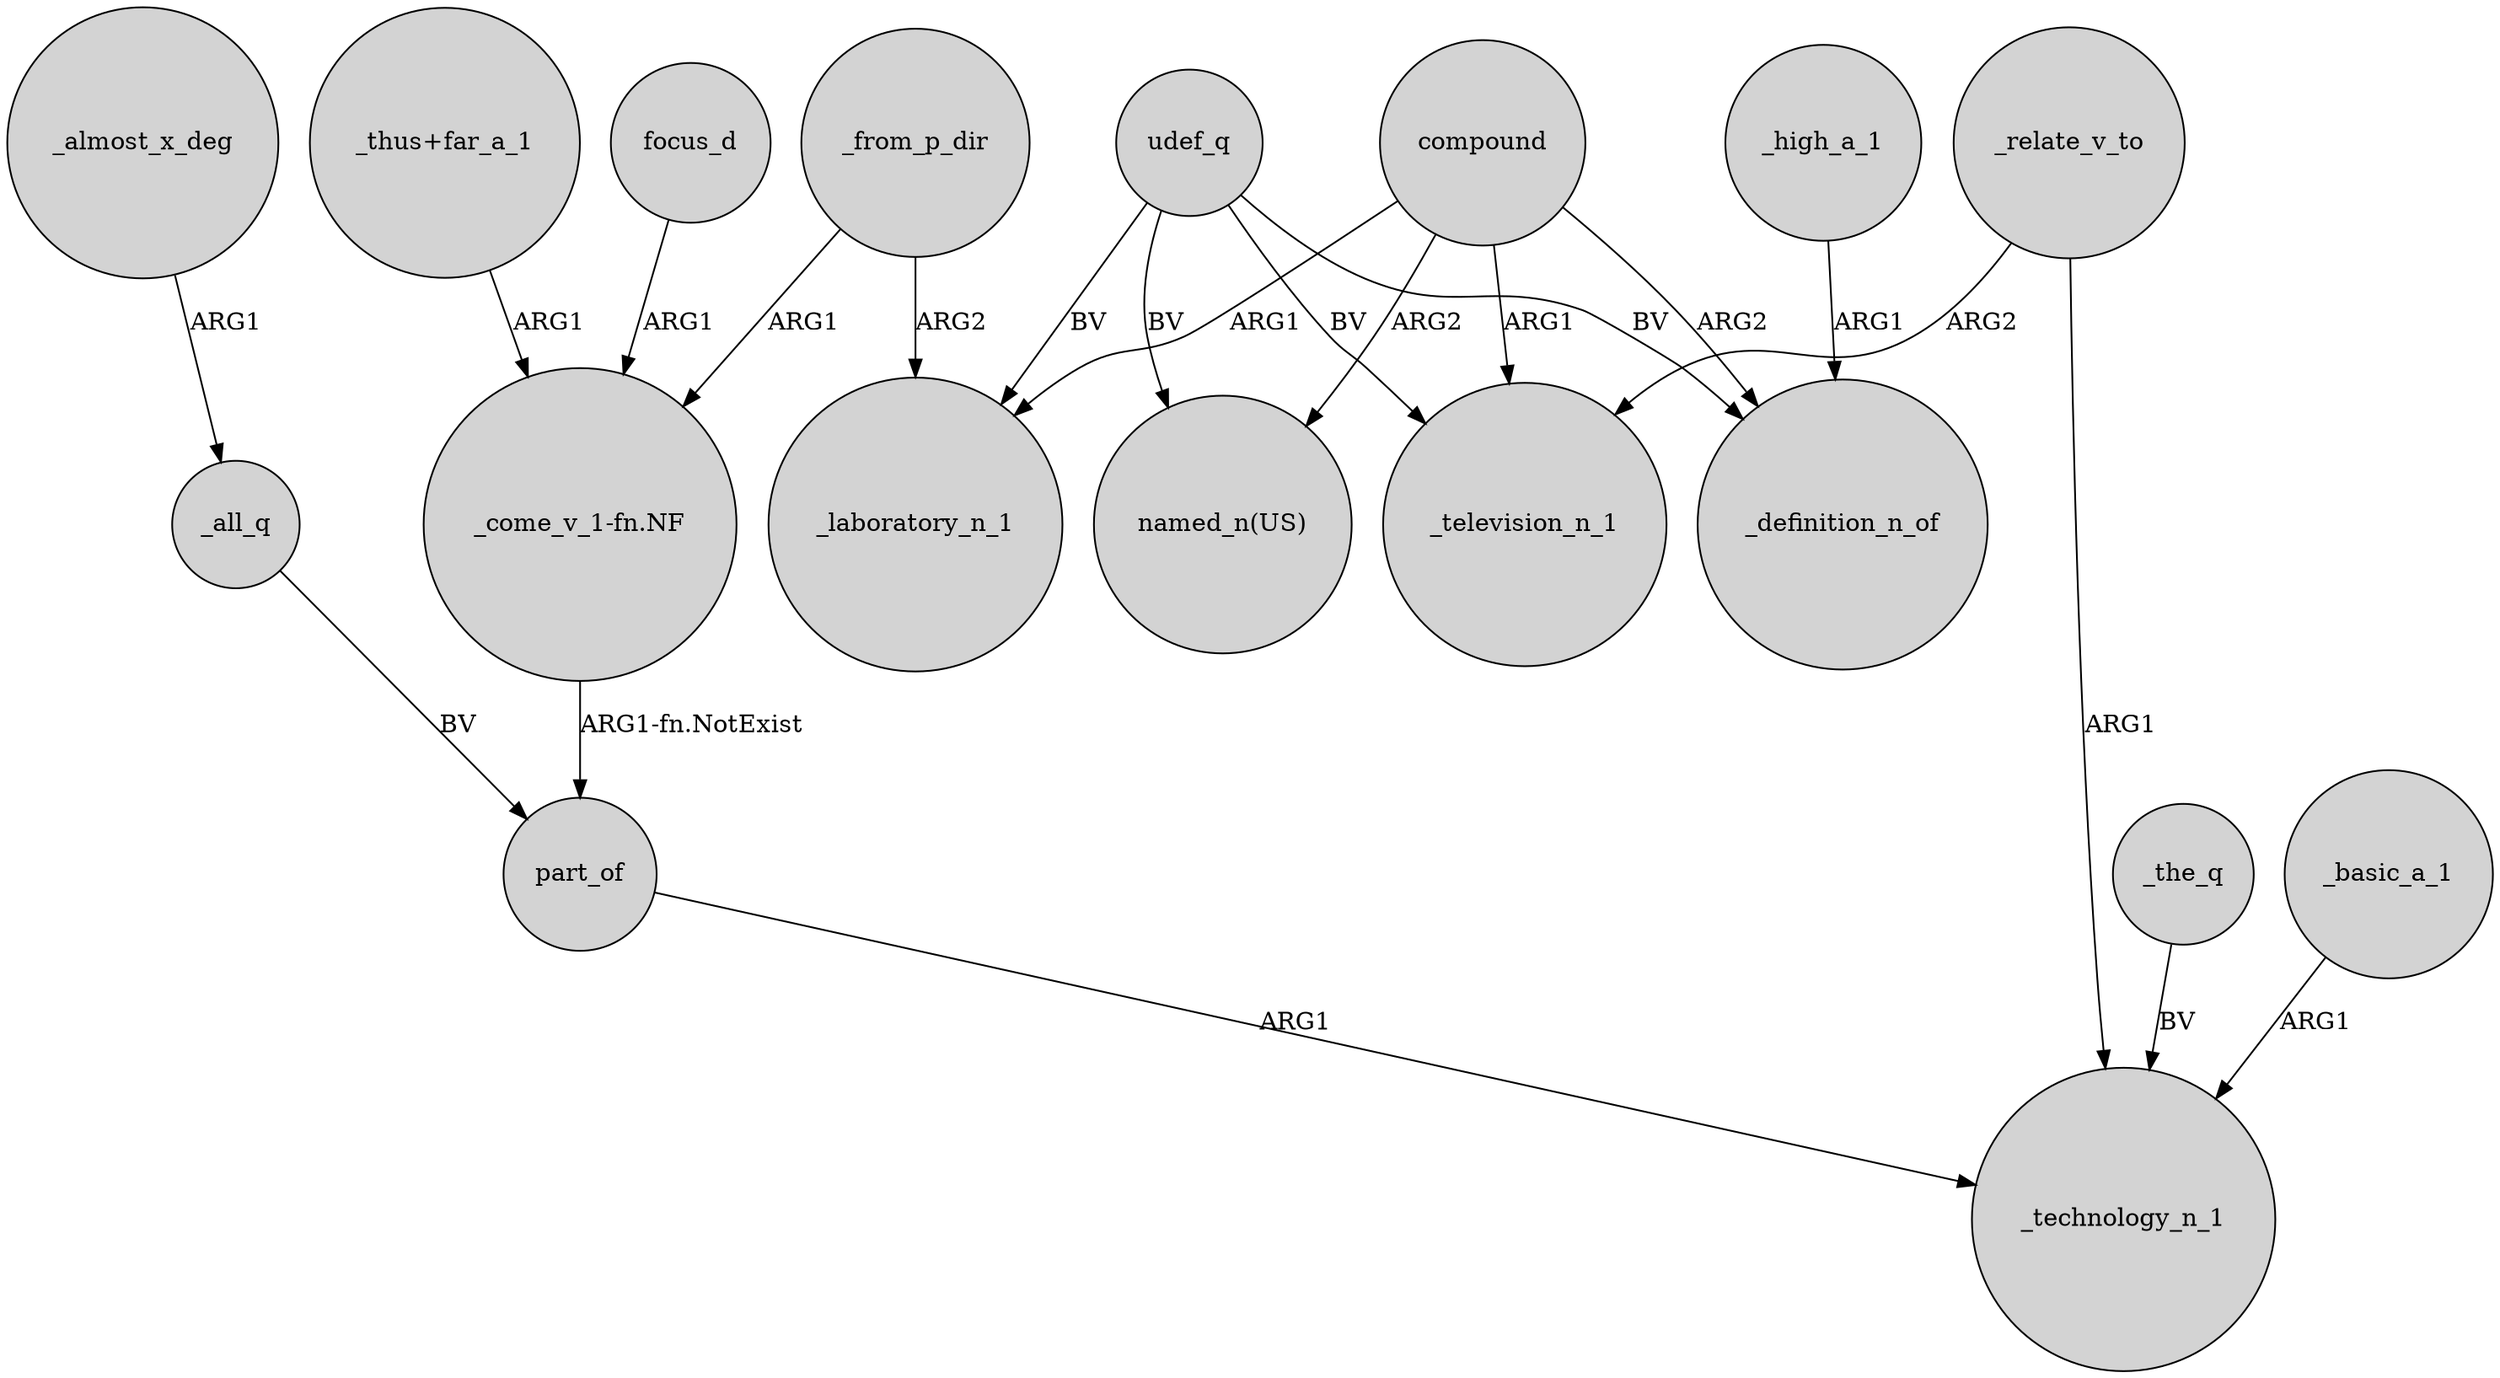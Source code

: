 digraph {
	node [shape=circle style=filled]
	_almost_x_deg -> _all_q [label=ARG1]
	udef_q -> "named_n(US)" [label=BV]
	_all_q -> part_of [label=BV]
	_relate_v_to -> _television_n_1 [label=ARG2]
	udef_q -> _television_n_1 [label=BV]
	part_of -> _technology_n_1 [label=ARG1]
	compound -> _television_n_1 [label=ARG1]
	udef_q -> _laboratory_n_1 [label=BV]
	_the_q -> _technology_n_1 [label=BV]
	_from_p_dir -> _laboratory_n_1 [label=ARG2]
	compound -> "named_n(US)" [label=ARG2]
	_relate_v_to -> _technology_n_1 [label=ARG1]
	_basic_a_1 -> _technology_n_1 [label=ARG1]
	_high_a_1 -> _definition_n_of [label=ARG1]
	compound -> _laboratory_n_1 [label=ARG1]
	udef_q -> _definition_n_of [label=BV]
	compound -> _definition_n_of [label=ARG2]
	"_thus+far_a_1" -> "_come_v_1-fn.NF" [label=ARG1]
	focus_d -> "_come_v_1-fn.NF" [label=ARG1]
	"_come_v_1-fn.NF" -> part_of [label="ARG1-fn.NotExist"]
	_from_p_dir -> "_come_v_1-fn.NF" [label=ARG1]
}
